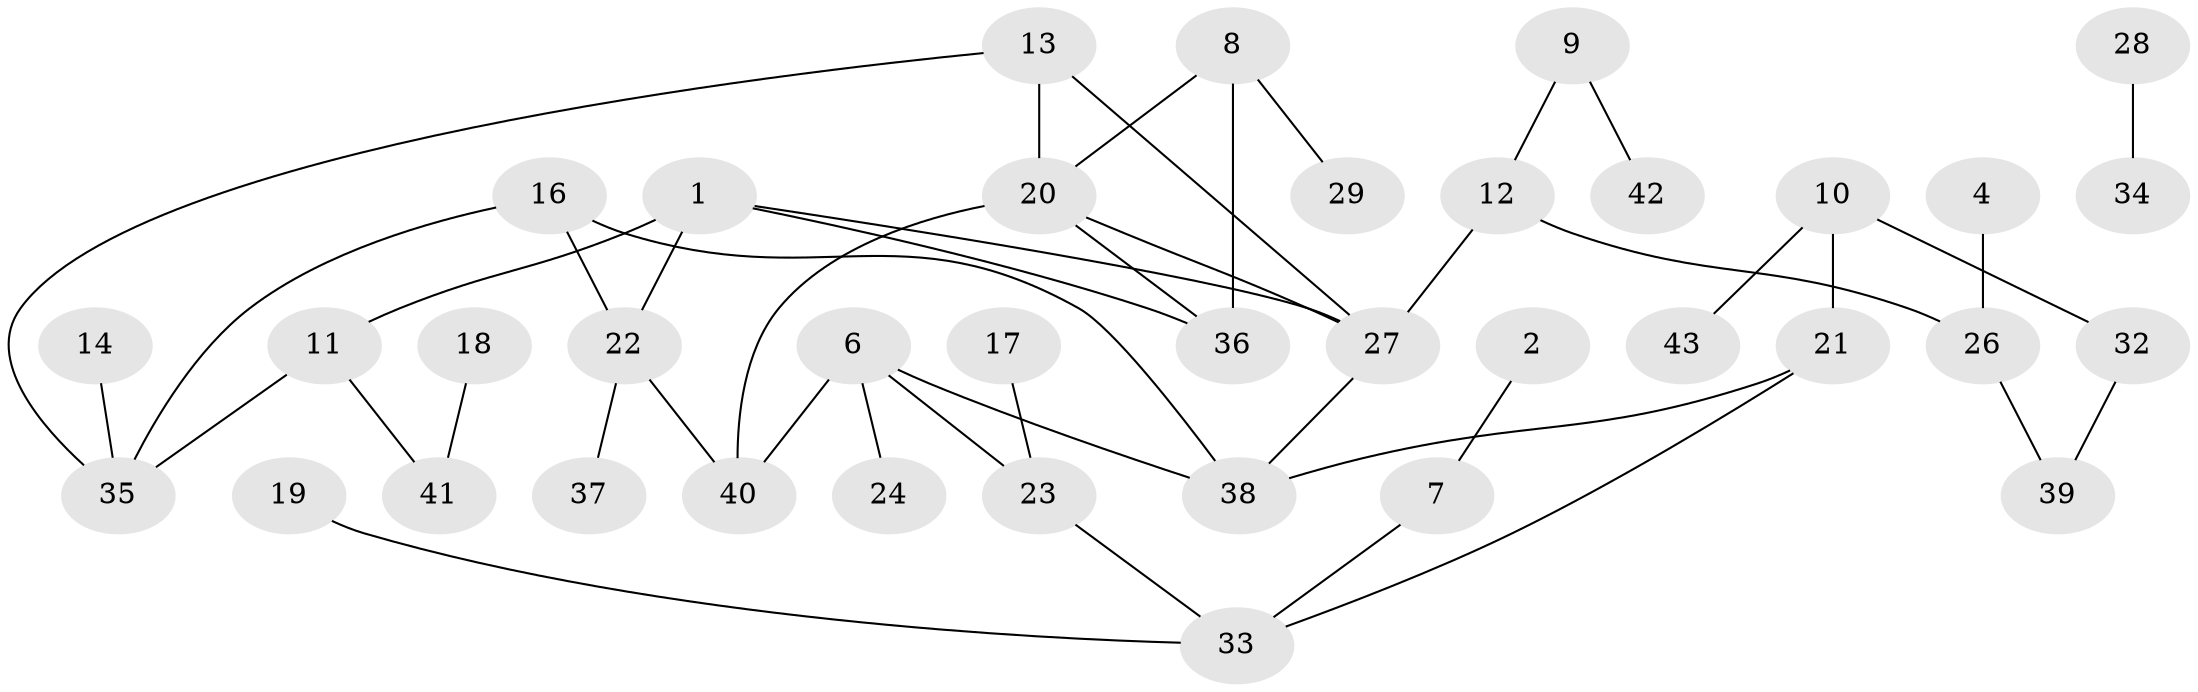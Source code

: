 // original degree distribution, {5: 0.0967741935483871, 1: 0.3064516129032258, 2: 0.22580645161290322, 4: 0.11290322580645161, 0: 0.11290322580645161, 3: 0.14516129032258066}
// Generated by graph-tools (version 1.1) at 2025/35/03/04/25 23:35:49]
// undirected, 37 vertices, 45 edges
graph export_dot {
  node [color=gray90,style=filled];
  1;
  2;
  4;
  6;
  7;
  8;
  9;
  10;
  11;
  12;
  13;
  14;
  16;
  17;
  18;
  19;
  20;
  21;
  22;
  23;
  24;
  26;
  27;
  28;
  29;
  32;
  33;
  34;
  35;
  36;
  37;
  38;
  39;
  40;
  41;
  42;
  43;
  1 -- 11 [weight=1.0];
  1 -- 22 [weight=2.0];
  1 -- 27 [weight=1.0];
  1 -- 36 [weight=1.0];
  2 -- 7 [weight=1.0];
  4 -- 26 [weight=1.0];
  6 -- 23 [weight=1.0];
  6 -- 24 [weight=1.0];
  6 -- 38 [weight=1.0];
  6 -- 40 [weight=1.0];
  7 -- 33 [weight=1.0];
  8 -- 20 [weight=1.0];
  8 -- 29 [weight=1.0];
  8 -- 36 [weight=2.0];
  9 -- 12 [weight=1.0];
  9 -- 42 [weight=1.0];
  10 -- 21 [weight=1.0];
  10 -- 32 [weight=1.0];
  10 -- 43 [weight=1.0];
  11 -- 35 [weight=1.0];
  11 -- 41 [weight=1.0];
  12 -- 26 [weight=1.0];
  12 -- 27 [weight=2.0];
  13 -- 20 [weight=1.0];
  13 -- 27 [weight=1.0];
  13 -- 35 [weight=1.0];
  14 -- 35 [weight=1.0];
  16 -- 22 [weight=1.0];
  16 -- 35 [weight=1.0];
  16 -- 38 [weight=1.0];
  17 -- 23 [weight=1.0];
  18 -- 41 [weight=1.0];
  19 -- 33 [weight=1.0];
  20 -- 27 [weight=1.0];
  20 -- 36 [weight=1.0];
  20 -- 40 [weight=1.0];
  21 -- 33 [weight=1.0];
  21 -- 38 [weight=1.0];
  22 -- 37 [weight=1.0];
  22 -- 40 [weight=1.0];
  23 -- 33 [weight=1.0];
  26 -- 39 [weight=1.0];
  27 -- 38 [weight=1.0];
  28 -- 34 [weight=1.0];
  32 -- 39 [weight=1.0];
}
